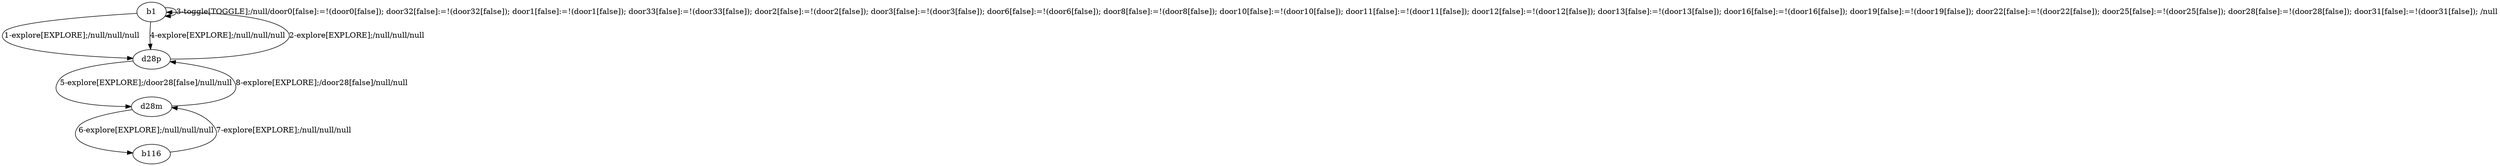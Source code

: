 # Total number of goals covered by this test: 2
# d28m --> d28p
# b116 --> d28m

digraph g {
"b1" -> "d28p" [label = "1-explore[EXPLORE];/null/null/null"];
"d28p" -> "b1" [label = "2-explore[EXPLORE];/null/null/null"];
"b1" -> "b1" [label = "3-toggle[TOGGLE];/null/door0[false]:=!(door0[false]); door32[false]:=!(door32[false]); door1[false]:=!(door1[false]); door33[false]:=!(door33[false]); door2[false]:=!(door2[false]); door3[false]:=!(door3[false]); door6[false]:=!(door6[false]); door8[false]:=!(door8[false]); door10[false]:=!(door10[false]); door11[false]:=!(door11[false]); door12[false]:=!(door12[false]); door13[false]:=!(door13[false]); door16[false]:=!(door16[false]); door19[false]:=!(door19[false]); door22[false]:=!(door22[false]); door25[false]:=!(door25[false]); door28[false]:=!(door28[false]); door31[false]:=!(door31[false]); /null"];
"b1" -> "d28p" [label = "4-explore[EXPLORE];/null/null/null"];
"d28p" -> "d28m" [label = "5-explore[EXPLORE];/door28[false]/null/null"];
"d28m" -> "b116" [label = "6-explore[EXPLORE];/null/null/null"];
"b116" -> "d28m" [label = "7-explore[EXPLORE];/null/null/null"];
"d28m" -> "d28p" [label = "8-explore[EXPLORE];/door28[false]/null/null"];
}